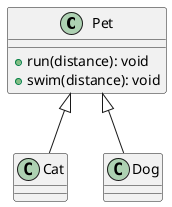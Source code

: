 @startuml

class Pet {
    + run(distance): void
    + swim(distance): void
}
class Cat extends Pet {
}
class Dog extends Pet {
}

@enduml